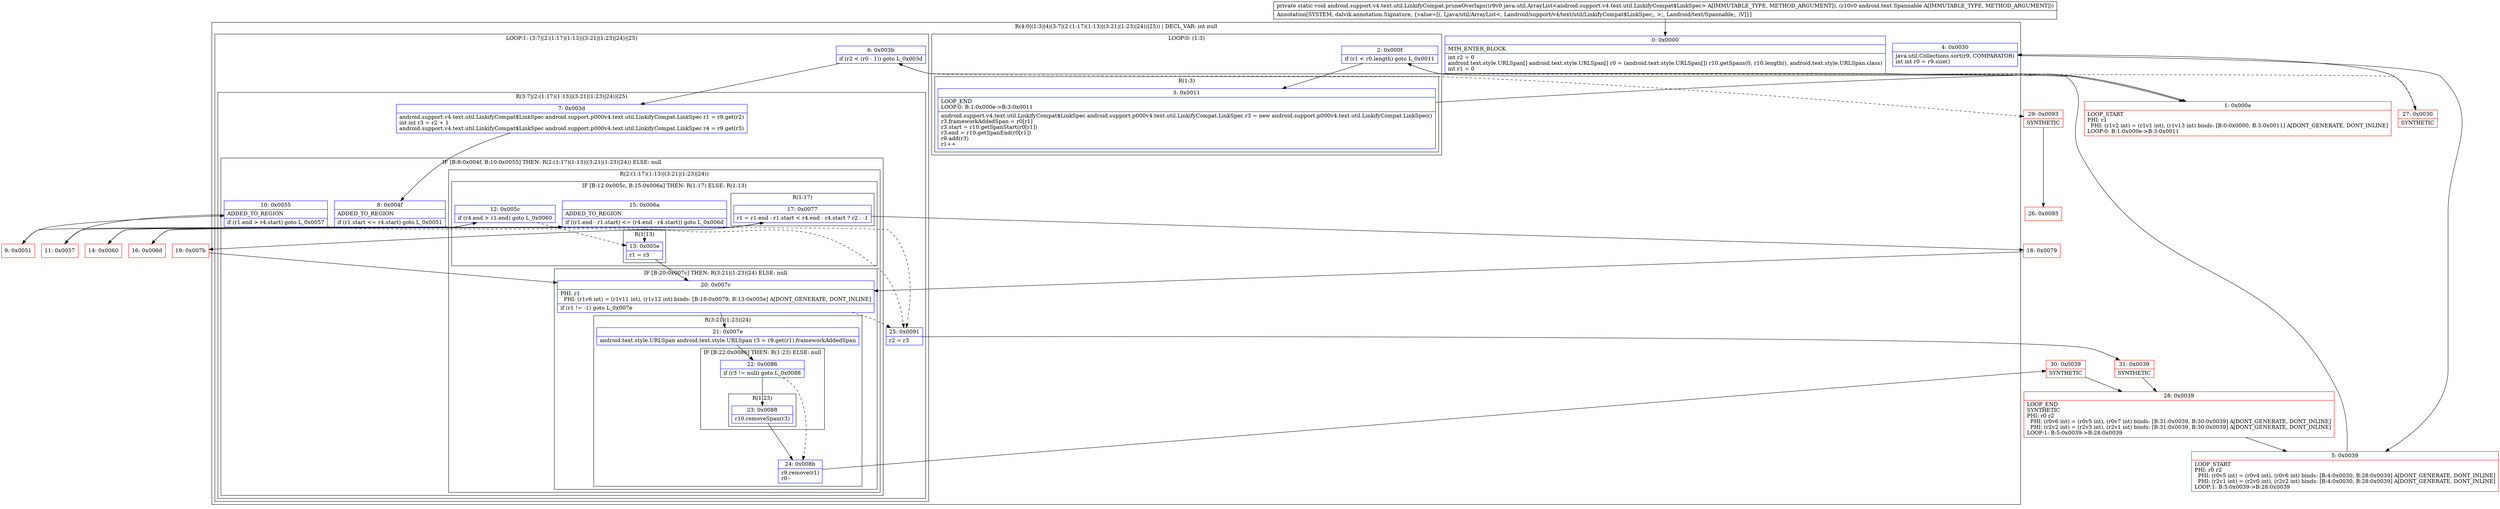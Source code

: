 digraph "CFG forandroid.support.v4.text.util.LinkifyCompat.pruneOverlaps(Ljava\/util\/ArrayList;Landroid\/text\/Spannable;)V" {
subgraph cluster_Region_1959353040 {
label = "R(4:0|(1:3)|4|(3:7|(2:(1:17)(1:13)|(3:21|(1:23)|24))|25)) | DECL_VAR: int null\l";
node [shape=record,color=blue];
Node_0 [shape=record,label="{0\:\ 0x0000|MTH_ENTER_BLOCK\l|int r2 = 0\landroid.text.style.URLSpan[] android.text.style.URLSpan[] r0 = (android.text.style.URLSpan[]) r10.getSpans(0, r10.length(), android.text.style.URLSpan.class)\lint r1 = 0\l}"];
subgraph cluster_LoopRegion_229593276 {
label = "LOOP:0: (1:3)";
node [shape=record,color=blue];
Node_2 [shape=record,label="{2\:\ 0x000f|if (r1 \< r0.length) goto L_0x0011\l}"];
subgraph cluster_Region_727642216 {
label = "R(1:3)";
node [shape=record,color=blue];
Node_3 [shape=record,label="{3\:\ 0x0011|LOOP_END\lLOOP:0: B:1:0x000e\-\>B:3:0x0011\l|android.support.v4.text.util.LinkifyCompat$LinkSpec android.support.p000v4.text.util.LinkifyCompat.LinkSpec r3 = new android.support.p000v4.text.util.LinkifyCompat.LinkSpec()\lr3.frameworkAddedSpan = r0[r1]\lr3.start = r10.getSpanStart(r0[r1])\lr3.end = r10.getSpanEnd(r0[r1])\lr9.add(r3)\lr1++\l}"];
}
}
Node_4 [shape=record,label="{4\:\ 0x0030|java.util.Collections.sort(r9, COMPARATOR)\lint int r0 = r9.size()\l}"];
subgraph cluster_LoopRegion_793533094 {
label = "LOOP:1: (3:7|(2:(1:17)(1:13)|(3:21|(1:23)|24))|25)";
node [shape=record,color=blue];
Node_6 [shape=record,label="{6\:\ 0x003b|if (r2 \< (r0 \- 1)) goto L_0x003d\l}"];
subgraph cluster_Region_1008946839 {
label = "R(3:7|(2:(1:17)(1:13)|(3:21|(1:23)|24))|25)";
node [shape=record,color=blue];
Node_7 [shape=record,label="{7\:\ 0x003d|android.support.v4.text.util.LinkifyCompat$LinkSpec android.support.p000v4.text.util.LinkifyCompat.LinkSpec r1 = r9.get(r2)\lint int r3 = r2 + 1\landroid.support.v4.text.util.LinkifyCompat$LinkSpec android.support.p000v4.text.util.LinkifyCompat.LinkSpec r4 = r9.get(r3)\l}"];
subgraph cluster_IfRegion_559784290 {
label = "IF [B:8:0x004f, B:10:0x0055] THEN: R(2:(1:17)(1:13)|(3:21|(1:23)|24)) ELSE: null";
node [shape=record,color=blue];
Node_8 [shape=record,label="{8\:\ 0x004f|ADDED_TO_REGION\l|if (r1.start \<= r4.start) goto L_0x0051\l}"];
Node_10 [shape=record,label="{10\:\ 0x0055|ADDED_TO_REGION\l|if (r1.end \> r4.start) goto L_0x0057\l}"];
subgraph cluster_Region_174260194 {
label = "R(2:(1:17)(1:13)|(3:21|(1:23)|24))";
node [shape=record,color=blue];
subgraph cluster_IfRegion_1442856773 {
label = "IF [B:12:0x005c, B:15:0x006a] THEN: R(1:17) ELSE: R(1:13)";
node [shape=record,color=blue];
Node_12 [shape=record,label="{12\:\ 0x005c|if (r4.end \> r1.end) goto L_0x0060\l}"];
Node_15 [shape=record,label="{15\:\ 0x006a|ADDED_TO_REGION\l|if ((r1.end \- r1.start) \<= (r4.end \- r4.start)) goto L_0x006d\l}"];
subgraph cluster_Region_864981959 {
label = "R(1:17)";
node [shape=record,color=blue];
Node_17 [shape=record,label="{17\:\ 0x0077|r1 = r1.end \- r1.start \< r4.end \- r4.start ? r2 : \-1\l}"];
}
subgraph cluster_Region_176248925 {
label = "R(1:13)";
node [shape=record,color=blue];
Node_13 [shape=record,label="{13\:\ 0x005e|r1 = r3\l}"];
}
}
subgraph cluster_IfRegion_1677935227 {
label = "IF [B:20:0x007c] THEN: R(3:21|(1:23)|24) ELSE: null";
node [shape=record,color=blue];
Node_20 [shape=record,label="{20\:\ 0x007c|PHI: r1 \l  PHI: (r1v6 int) = (r1v11 int), (r1v12 int) binds: [B:18:0x0079, B:13:0x005e] A[DONT_GENERATE, DONT_INLINE]\l|if (r1 != \-1) goto L_0x007e\l}"];
subgraph cluster_Region_1711937231 {
label = "R(3:21|(1:23)|24)";
node [shape=record,color=blue];
Node_21 [shape=record,label="{21\:\ 0x007e|android.text.style.URLSpan android.text.style.URLSpan r3 = r9.get(r1).frameworkAddedSpan\l}"];
subgraph cluster_IfRegion_1007389612 {
label = "IF [B:22:0x0086] THEN: R(1:23) ELSE: null";
node [shape=record,color=blue];
Node_22 [shape=record,label="{22\:\ 0x0086|if (r3 != null) goto L_0x0088\l}"];
subgraph cluster_Region_1888578558 {
label = "R(1:23)";
node [shape=record,color=blue];
Node_23 [shape=record,label="{23\:\ 0x0088|r10.removeSpan(r3)\l}"];
}
}
Node_24 [shape=record,label="{24\:\ 0x008b|r9.remove(r1)\lr0\-\-\l}"];
}
}
}
}
Node_25 [shape=record,label="{25\:\ 0x0091|r2 = r3\l}"];
}
}
}
Node_1 [shape=record,color=red,label="{1\:\ 0x000e|LOOP_START\lPHI: r1 \l  PHI: (r1v2 int) = (r1v1 int), (r1v13 int) binds: [B:0:0x0000, B:3:0x0011] A[DONT_GENERATE, DONT_INLINE]\lLOOP:0: B:1:0x000e\-\>B:3:0x0011\l}"];
Node_5 [shape=record,color=red,label="{5\:\ 0x0039|LOOP_START\lPHI: r0 r2 \l  PHI: (r0v5 int) = (r0v4 int), (r0v6 int) binds: [B:4:0x0030, B:28:0x0039] A[DONT_GENERATE, DONT_INLINE]\l  PHI: (r2v1 int) = (r2v0 int), (r2v2 int) binds: [B:4:0x0030, B:28:0x0039] A[DONT_GENERATE, DONT_INLINE]\lLOOP:1: B:5:0x0039\-\>B:28:0x0039\l}"];
Node_9 [shape=record,color=red,label="{9\:\ 0x0051}"];
Node_11 [shape=record,color=red,label="{11\:\ 0x0057}"];
Node_14 [shape=record,color=red,label="{14\:\ 0x0060}"];
Node_16 [shape=record,color=red,label="{16\:\ 0x006d}"];
Node_18 [shape=record,color=red,label="{18\:\ 0x0079}"];
Node_19 [shape=record,color=red,label="{19\:\ 0x007b}"];
Node_26 [shape=record,color=red,label="{26\:\ 0x0093}"];
Node_27 [shape=record,color=red,label="{27\:\ 0x0030|SYNTHETIC\l}"];
Node_28 [shape=record,color=red,label="{28\:\ 0x0039|LOOP_END\lSYNTHETIC\lPHI: r0 r2 \l  PHI: (r0v6 int) = (r0v5 int), (r0v7 int) binds: [B:31:0x0039, B:30:0x0039] A[DONT_GENERATE, DONT_INLINE]\l  PHI: (r2v2 int) = (r2v3 int), (r2v1 int) binds: [B:31:0x0039, B:30:0x0039] A[DONT_GENERATE, DONT_INLINE]\lLOOP:1: B:5:0x0039\-\>B:28:0x0039\l}"];
Node_29 [shape=record,color=red,label="{29\:\ 0x0093|SYNTHETIC\l}"];
Node_30 [shape=record,color=red,label="{30\:\ 0x0039|SYNTHETIC\l}"];
Node_31 [shape=record,color=red,label="{31\:\ 0x0039|SYNTHETIC\l}"];
MethodNode[shape=record,label="{private static void android.support.v4.text.util.LinkifyCompat.pruneOverlaps((r9v0 java.util.ArrayList\<android.support.v4.text.util.LinkifyCompat$LinkSpec\> A[IMMUTABLE_TYPE, METHOD_ARGUMENT]), (r10v0 android.text.Spannable A[IMMUTABLE_TYPE, METHOD_ARGUMENT]))  | Annotation[SYSTEM, dalvik.annotation.Signature, \{value=[(, Ljava\/util\/ArrayList\<, Landroid\/support\/v4\/text\/util\/LinkifyCompat$LinkSpec;, \>;, Landroid\/text\/Spannable;, )V]\}]\l}"];
MethodNode -> Node_0;
Node_0 -> Node_1;
Node_2 -> Node_3;
Node_2 -> Node_27[style=dashed];
Node_3 -> Node_1;
Node_4 -> Node_5;
Node_6 -> Node_7;
Node_6 -> Node_29[style=dashed];
Node_7 -> Node_8;
Node_8 -> Node_9;
Node_8 -> Node_25[style=dashed];
Node_10 -> Node_11;
Node_10 -> Node_25[style=dashed];
Node_12 -> Node_13[style=dashed];
Node_12 -> Node_14;
Node_15 -> Node_16;
Node_15 -> Node_13[style=dashed];
Node_17 -> Node_18;
Node_17 -> Node_19;
Node_13 -> Node_20;
Node_20 -> Node_21;
Node_20 -> Node_25[style=dashed];
Node_21 -> Node_22;
Node_22 -> Node_23;
Node_22 -> Node_24[style=dashed];
Node_23 -> Node_24;
Node_24 -> Node_30;
Node_25 -> Node_31;
Node_1 -> Node_2;
Node_5 -> Node_6;
Node_9 -> Node_10;
Node_11 -> Node_12;
Node_14 -> Node_15;
Node_16 -> Node_17;
Node_18 -> Node_20;
Node_19 -> Node_20;
Node_27 -> Node_4;
Node_28 -> Node_5;
Node_29 -> Node_26;
Node_30 -> Node_28;
Node_31 -> Node_28;
}

